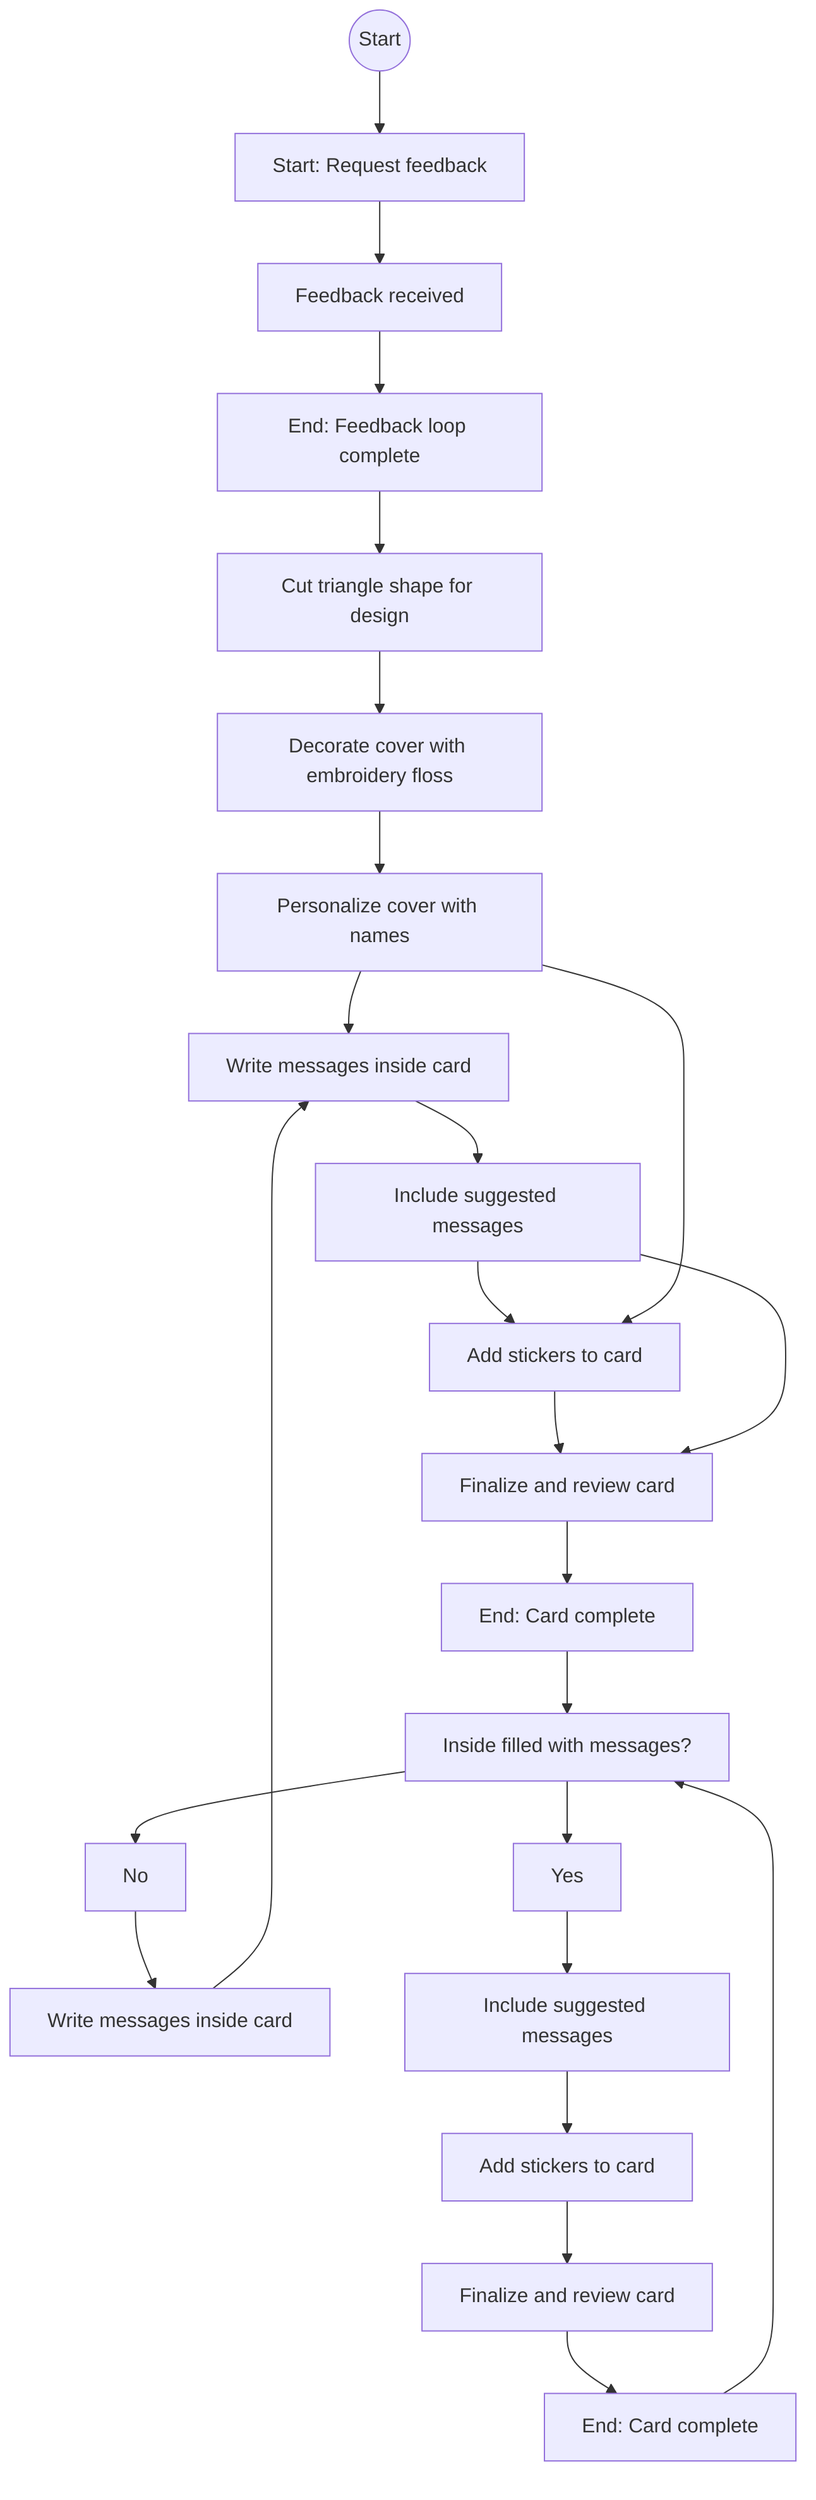 flowchart TD
    A((Start)) --> B[Start: Request feedback]
    B --> C[Feedback received]
    C --> D[End: Feedback loop complete]
    D --> E[Cut triangle shape for design]
    E --> F[Decorate cover with embroidery floss]
    F --> G[Personalize cover with names]
    G --> H[Write messages inside card]
    H --> I[Include suggested messages]
    I --> J[Add stickers to card]
    J --> K[Finalize and review card]
    K --> L[End: Card complete]
    L --> M[Inside filled with messages?]
    M --> N[No]
    N --> O[Write messages inside card]
    O --> H
    M --> P[Yes]
    P --> Q[Include suggested messages]
    Q --> R[Add stickers to card]
    R --> S[Finalize and review card]
    S --> T[End: Card complete]
    T --> M
    G --> J
    I --> K